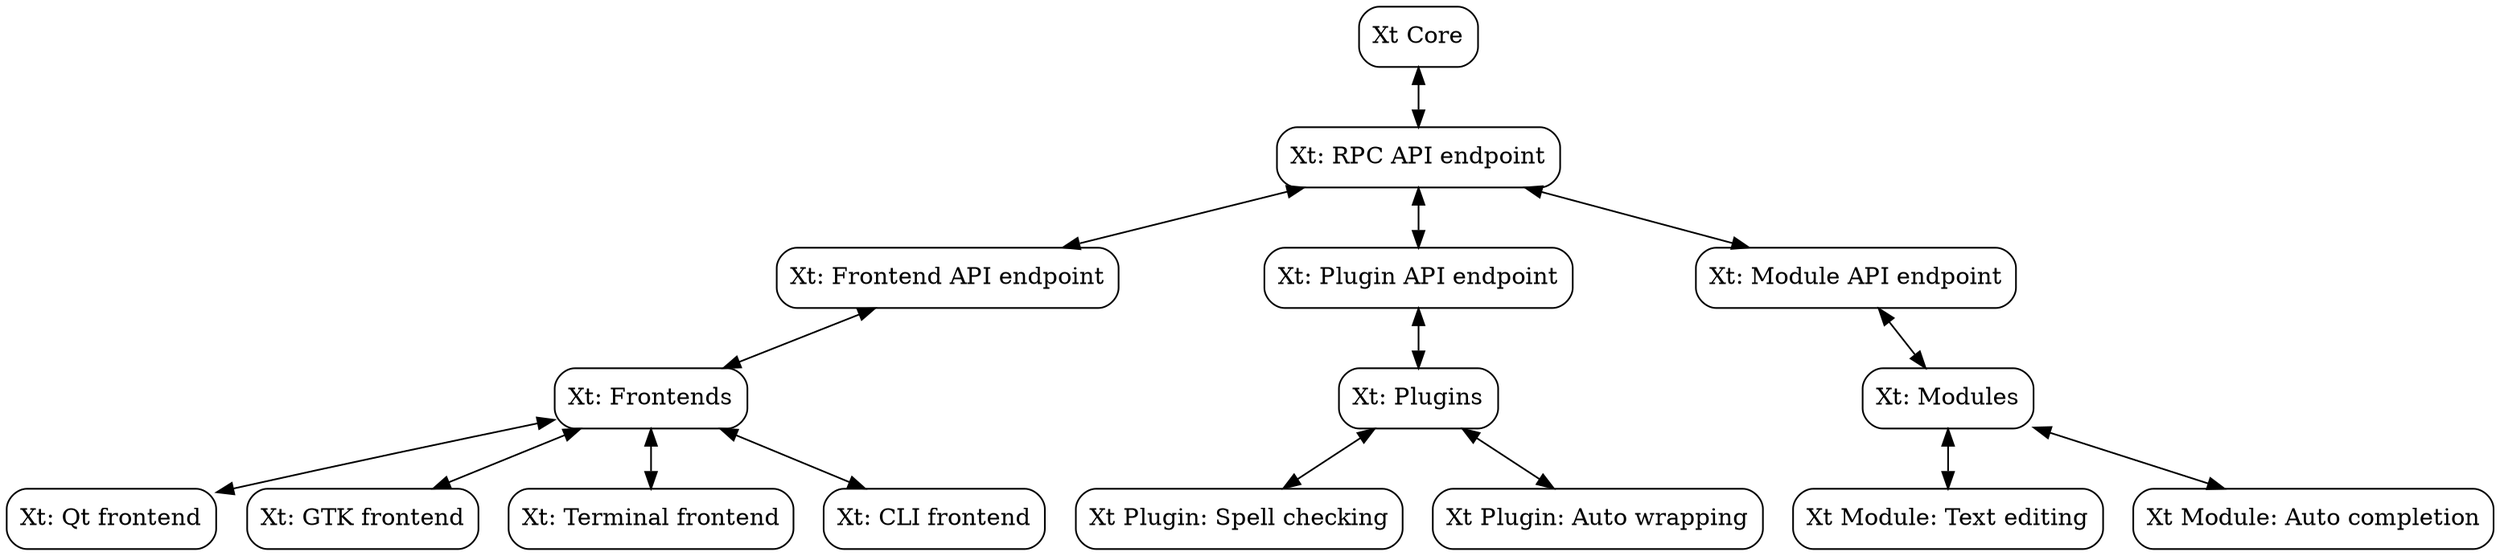 digraph coresubsys {
    node[shape=box, style=rounded];

    core [label="Xt Core"];

    apipoint [label="Xt: RPC API endpoint"];

    afrontends [label="Xt: Frontend API endpoint"];
    frontends [label="Xt: Frontends"];

    qtf [label="Xt: Qt frontend"];
    gtkf [label="Xt: GTK frontend"];

    tuif [label="Xt: Terminal frontend"];
    clif [label="Xt: CLI frontend"];

    aplugins [label="Xt: Plugin API endpoint"];
    plugins [label="Xt: Plugins"];
    spell_check [label="Xt Plugin: Spell checking"];
    auto_wrap [label="Xt Plugin: Auto wrapping"];

    amodules [label="Xt: Module API endpoint"];
    modules [label="Xt: Modules"]
    text_edit [label="Xt Module: Text editing"];
    completion [label="Xt Module: Auto completion"];

    core -> apipoint [dir="both"];
    apipoint -> {afrontends,aplugins,amodules} [dir="both"];

    afrontends -> frontends [dir="both"];
    frontends -> {qtf,gtkf,tuif,clif} [dir="both"];

    aplugins -> plugins [dir="both"];
    plugins->{spell_check,auto_wrap} [dir="both"];

    amodules -> modules [dir="both"];
    modules->{text_edit,completion} [dir="both"];
}
